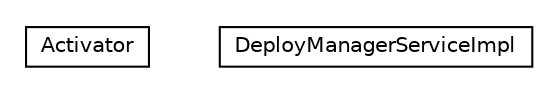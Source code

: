 #!/usr/local/bin/dot
#
# Class diagram 
# Generated by UMLGraph version R5_6-24-gf6e263 (http://www.umlgraph.org/)
#

digraph G {
	edge [fontname="Helvetica",fontsize=10,labelfontname="Helvetica",labelfontsize=10];
	node [fontname="Helvetica",fontsize=10,shape=plaintext];
	nodesep=0.25;
	ranksep=0.5;
	// org.universAAL.ucc.deploymanagerservice.impl.Activator
	c1524864 [label=<<table title="org.universAAL.ucc.deploymanagerservice.impl.Activator" border="0" cellborder="1" cellspacing="0" cellpadding="2" port="p" href="./Activator.html">
		<tr><td><table border="0" cellspacing="0" cellpadding="1">
<tr><td align="center" balign="center"> Activator </td></tr>
		</table></td></tr>
		</table>>, URL="./Activator.html", fontname="Helvetica", fontcolor="black", fontsize=10.0];
	// org.universAAL.ucc.deploymanagerservice.impl.DeployManagerServiceImpl
	c1524865 [label=<<table title="org.universAAL.ucc.deploymanagerservice.impl.DeployManagerServiceImpl" border="0" cellborder="1" cellspacing="0" cellpadding="2" port="p" href="./DeployManagerServiceImpl.html">
		<tr><td><table border="0" cellspacing="0" cellpadding="1">
<tr><td align="center" balign="center"> DeployManagerServiceImpl </td></tr>
		</table></td></tr>
		</table>>, URL="./DeployManagerServiceImpl.html", fontname="Helvetica", fontcolor="black", fontsize=10.0];
}

